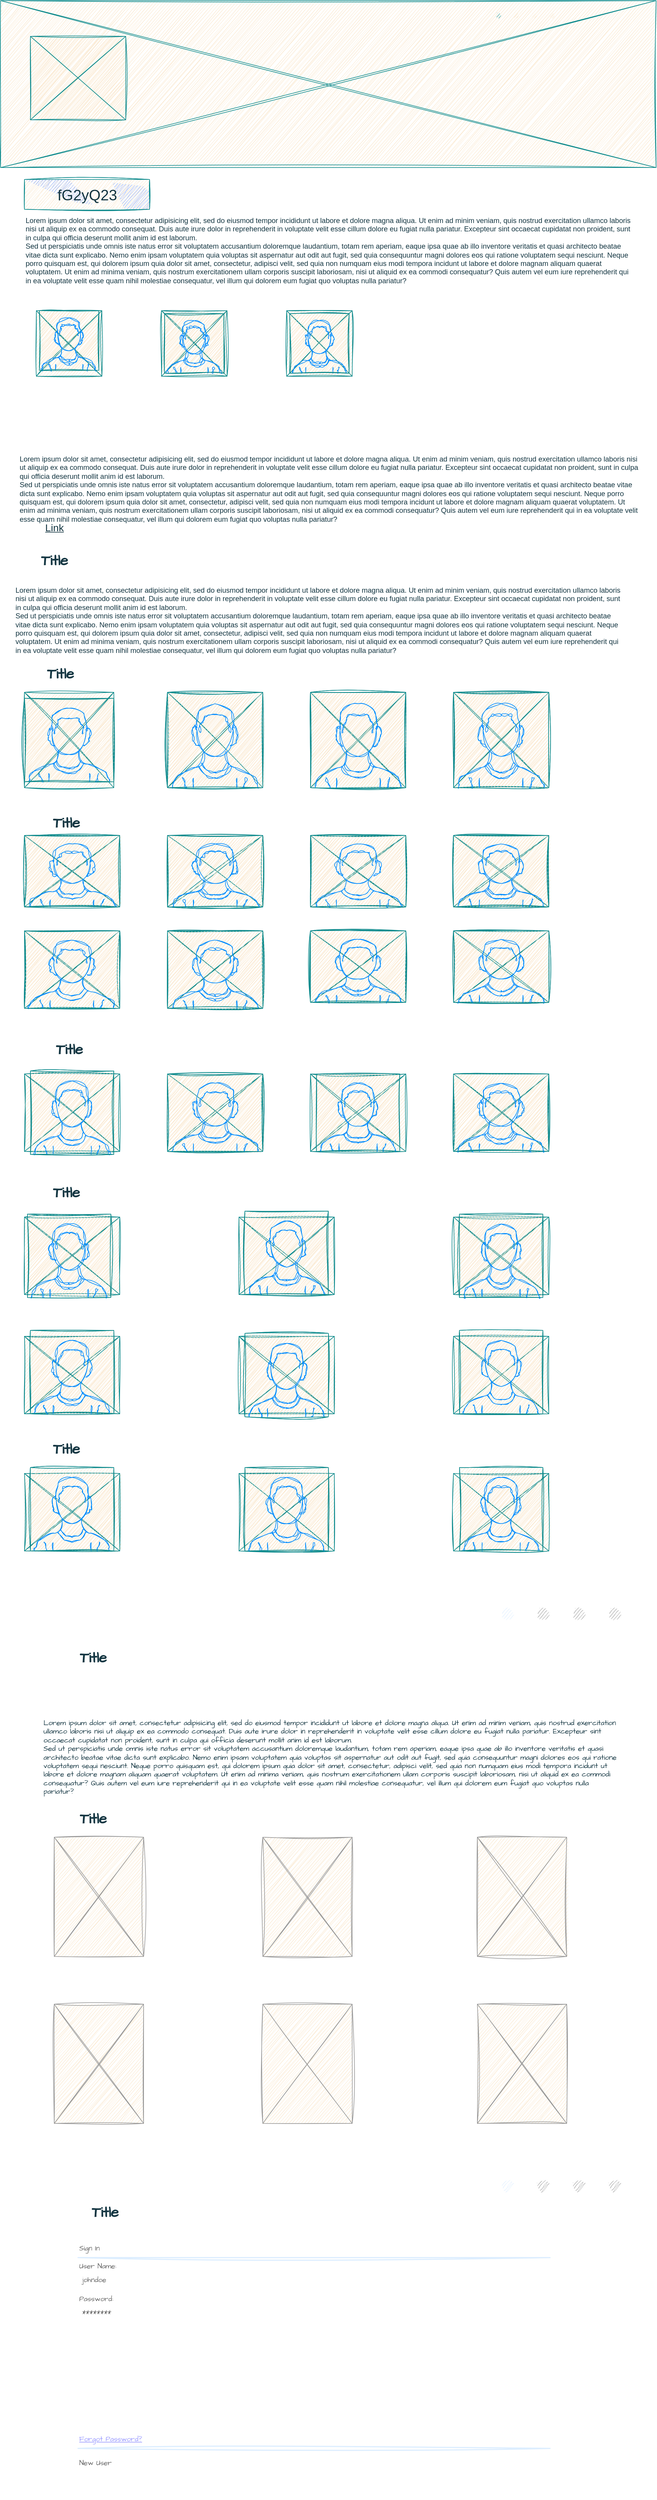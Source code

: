 <mxfile version="24.2.1" type="onedrive">
  <diagram name="Page-1" id="2cc2dc42-3aac-f2a9-1cec-7a8b7cbee084">
    <mxGraphModel grid="1" page="1" gridSize="10" guides="1" tooltips="1" connect="1" arrows="1" fold="1" pageScale="1" pageWidth="1100" pageHeight="850" background="none" math="0" shadow="0">
      <root>
        <mxCell id="0" />
        <mxCell id="1" parent="0" />
        <mxCell id="xZIooj6j_kr-ZNvo0EQR-1" value="" style="verticalLabelPosition=bottom;shadow=0;dashed=0;align=center;html=1;verticalAlign=top;strokeWidth=1;shape=mxgraph.mockup.graphics.simpleIcon;sketch=1;curveFitting=1;jiggle=2;labelBackgroundColor=none;fillColor=#FAE5C7;strokeColor=#0F8B8D;fontColor=#143642;" vertex="1" parent="1">
          <mxGeometry width="1100" height="280" as="geometry" />
        </mxCell>
        <mxCell id="xZIooj6j_kr-ZNvo0EQR-2" value="" style="verticalLabelPosition=bottom;shadow=0;dashed=0;align=center;html=1;verticalAlign=top;strokeWidth=1;shape=mxgraph.mockup.graphics.simpleIcon;sketch=1;curveFitting=1;jiggle=2;labelBackgroundColor=none;fillColor=#FAE5C7;strokeColor=#0F8B8D;fontColor=#143642;" vertex="1" parent="1">
          <mxGeometry x="50" y="60" width="160" height="140" as="geometry" />
        </mxCell>
        <mxCell id="xZIooj6j_kr-ZNvo0EQR-3" value="" style="verticalLabelPosition=bottom;shadow=0;dashed=0;align=center;html=1;verticalAlign=top;strokeWidth=1;shape=mxgraph.mockup.navigation.pageControl;sketch=1;curveFitting=1;jiggle=2;labelBackgroundColor=none;fillColor=#FAE5C7;strokeColor=#0F8B8D;fontColor=#143642;" vertex="1" parent="1">
          <mxGeometry x="830" y="10" width="100" height="30" as="geometry" />
        </mxCell>
        <mxCell id="xZIooj6j_kr-ZNvo0EQR-4" value="Lorem ipsum dolor sit amet, consectetur adipisicing elit, sed do eiusmod tempor incididunt ut labore et dolore magna aliqua. Ut enim ad minim veniam, quis nostrud exercitation ullamco laboris nisi ut aliquip ex ea commodo consequat. Duis aute irure dolor in reprehenderit in voluptate velit esse cillum dolore eu fugiat nulla pariatur. Excepteur sint occaecat cupidatat non proident, sunt in culpa qui officia deserunt mollit anim id est laborum.&#xa;Sed ut perspiciatis unde omnis iste natus error sit voluptatem accusantium doloremque laudantium, totam rem aperiam, eaque ipsa quae ab illo inventore veritatis et quasi architecto beatae vitae dicta sunt explicabo. Nemo enim ipsam voluptatem quia voluptas sit aspernatur aut odit aut fugit, sed quia consequuntur magni dolores eos qui ratione voluptatem sequi nesciunt. Neque porro quisquam est, qui dolorem ipsum quia dolor sit amet, consectetur, adipisci velit, sed quia non numquam eius modi tempora incidunt ut labore et dolore magnam aliquam quaerat voluptatem. Ut enim ad minima veniam, quis nostrum exercitationem ullam corporis suscipit laboriosam, nisi ut aliquid ex ea commodi consequatur? Quis autem vel eum iure reprehenderit qui in ea voluptate velit esse quam nihil molestiae consequatur, vel illum qui dolorem eum fugiat quo voluptas nulla pariatur?" style="text;spacingTop=-5;whiteSpace=wrap;html=1;align=left;fontSize=12;fontFamily=Helvetica;fillColor=none;strokeColor=none;sketch=1;curveFitting=1;jiggle=2;labelBackgroundColor=none;fontColor=#143642;" vertex="1" parent="1">
          <mxGeometry x="40" y="360" width="1020" height="190" as="geometry" />
        </mxCell>
        <mxCell id="xZIooj6j_kr-ZNvo0EQR-5" value="fG2yQ23" style="strokeWidth=1;shadow=0;dashed=0;align=center;html=1;shape=mxgraph.mockup.text.captcha;fontSize=25;mainText=;sketch=1;curveFitting=1;jiggle=2;labelBackgroundColor=none;fillColor=#FAE5C7;strokeColor=#0F8B8D;fontColor=#143642;" vertex="1" parent="1">
          <mxGeometry x="40" y="300" width="210" height="50" as="geometry" />
        </mxCell>
        <mxCell id="xZIooj6j_kr-ZNvo0EQR-6" value="" style="verticalLabelPosition=bottom;shadow=0;dashed=0;align=center;html=1;verticalAlign=top;strokeWidth=1;shape=mxgraph.mockup.graphics.simpleIcon;sketch=1;curveFitting=1;jiggle=2;labelBackgroundColor=none;fillColor=#FAE5C7;strokeColor=#0F8B8D;fontColor=#143642;" vertex="1" parent="1">
          <mxGeometry x="60" y="520" width="110" height="110" as="geometry" />
        </mxCell>
        <mxCell id="xZIooj6j_kr-ZNvo0EQR-7" value="" style="verticalLabelPosition=bottom;shadow=0;dashed=0;align=center;html=1;verticalAlign=top;strokeWidth=1;shape=mxgraph.mockup.graphics.simpleIcon;sketch=1;curveFitting=1;jiggle=2;labelBackgroundColor=none;fillColor=#FAE5C7;strokeColor=#0F8B8D;fontColor=#143642;" vertex="1" parent="1">
          <mxGeometry x="270" y="520" width="110" height="110" as="geometry" />
        </mxCell>
        <mxCell id="xZIooj6j_kr-ZNvo0EQR-8" value="" style="verticalLabelPosition=bottom;shadow=0;dashed=0;align=center;html=1;verticalAlign=top;strokeWidth=1;shape=mxgraph.mockup.graphics.simpleIcon;sketch=1;curveFitting=1;jiggle=2;labelBackgroundColor=none;fillColor=#FAE5C7;strokeColor=#0F8B8D;fontColor=#143642;" vertex="1" parent="1">
          <mxGeometry x="480" y="520" width="110" height="110" as="geometry" />
        </mxCell>
        <mxCell id="xZIooj6j_kr-ZNvo0EQR-9" value="Link" style="shape=rectangle;strokeColor=none;fillColor=none;linkText=;fontSize=17;fontStyle=4;html=1;align=center;sketch=1;curveFitting=1;jiggle=2;labelBackgroundColor=none;fontColor=#143642;" vertex="1" parent="1">
          <mxGeometry x="10" y="870" width="160" height="30" as="geometry" />
        </mxCell>
        <mxCell id="xZIooj6j_kr-ZNvo0EQR-10" value="" style="verticalLabelPosition=bottom;shadow=0;dashed=0;align=center;html=1;verticalAlign=top;strokeWidth=1;shape=mxgraph.mockup.containers.userMale;strokeColor2=#008cff;sketch=1;curveFitting=1;jiggle=2;labelBackgroundColor=none;fillColor=#FAE5C7;strokeColor=#0F8B8D;fontColor=#143642;" vertex="1" parent="1">
          <mxGeometry x="65" y="520" width="100" height="100" as="geometry" />
        </mxCell>
        <mxCell id="xZIooj6j_kr-ZNvo0EQR-11" value="" style="verticalLabelPosition=bottom;shadow=0;dashed=0;align=center;html=1;verticalAlign=top;strokeWidth=1;shape=mxgraph.mockup.containers.userMale;strokeColor2=#008cff;sketch=1;curveFitting=1;jiggle=2;labelBackgroundColor=none;fillColor=#FAE5C7;strokeColor=#0F8B8D;fontColor=#143642;" vertex="1" parent="1">
          <mxGeometry x="275" y="525" width="100" height="100" as="geometry" />
        </mxCell>
        <mxCell id="xZIooj6j_kr-ZNvo0EQR-12" value="" style="verticalLabelPosition=bottom;shadow=0;dashed=0;align=center;html=1;verticalAlign=top;strokeWidth=1;shape=mxgraph.mockup.containers.userMale;strokeColor2=#008cff;sketch=1;curveFitting=1;jiggle=2;labelBackgroundColor=none;fillColor=#FAE5C7;strokeColor=#0F8B8D;fontColor=#143642;" vertex="1" parent="1">
          <mxGeometry x="485" y="525" width="100" height="100" as="geometry" />
        </mxCell>
        <mxCell id="xZIooj6j_kr-ZNvo0EQR-13" value="Lorem ipsum dolor sit amet, consectetur adipisicing elit, sed do eiusmod tempor incididunt ut labore et dolore magna aliqua. Ut enim ad minim veniam, quis nostrud exercitation ullamco laboris nisi ut aliquip ex ea commodo consequat. Duis aute irure dolor in reprehenderit in voluptate velit esse cillum dolore eu fugiat nulla pariatur. Excepteur sint occaecat cupidatat non proident, sunt in culpa qui officia deserunt mollit anim id est laborum.&#xa;Sed ut perspiciatis unde omnis iste natus error sit voluptatem accusantium doloremque laudantium, totam rem aperiam, eaque ipsa quae ab illo inventore veritatis et quasi architecto beatae vitae dicta sunt explicabo. Nemo enim ipsam voluptatem quia voluptas sit aspernatur aut odit aut fugit, sed quia consequuntur magni dolores eos qui ratione voluptatem sequi nesciunt. Neque porro quisquam est, qui dolorem ipsum quia dolor sit amet, consectetur, adipisci velit, sed quia non numquam eius modi tempora incidunt ut labore et dolore magnam aliquam quaerat voluptatem. Ut enim ad minima veniam, quis nostrum exercitationem ullam corporis suscipit laboriosam, nisi ut aliquid ex ea commodi consequatur? Quis autem vel eum iure reprehenderit qui in ea voluptate velit esse quam nihil molestiae consequatur, vel illum qui dolorem eum fugiat quo voluptas nulla pariatur?" style="text;spacingTop=-5;whiteSpace=wrap;html=1;align=left;fontSize=12;fontFamily=Helvetica;fillColor=none;strokeColor=none;sketch=1;curveFitting=1;jiggle=2;labelBackgroundColor=none;fontColor=#143642;" vertex="1" parent="1">
          <mxGeometry x="30" y="760" width="1040" height="130" as="geometry" />
        </mxCell>
        <mxCell id="xZIooj6j_kr-ZNvo0EQR-15" value="Lorem ipsum dolor sit amet, consectetur adipisicing elit, sed do eiusmod tempor incididunt ut labore et dolore magna aliqua. Ut enim ad minim veniam, quis nostrud exercitation ullamco laboris nisi ut aliquip ex ea commodo consequat. Duis aute irure dolor in reprehenderit in voluptate velit esse cillum dolore eu fugiat nulla pariatur. Excepteur sint occaecat cupidatat non proident, sunt in culpa qui officia deserunt mollit anim id est laborum.&#xa;Sed ut perspiciatis unde omnis iste natus error sit voluptatem accusantium doloremque laudantium, totam rem aperiam, eaque ipsa quae ab illo inventore veritatis et quasi architecto beatae vitae dicta sunt explicabo. Nemo enim ipsam voluptatem quia voluptas sit aspernatur aut odit aut fugit, sed quia consequuntur magni dolores eos qui ratione voluptatem sequi nesciunt. Neque porro quisquam est, qui dolorem ipsum quia dolor sit amet, consectetur, adipisci velit, sed quia non numquam eius modi tempora incidunt ut labore et dolore magnam aliquam quaerat voluptatem. Ut enim ad minima veniam, quis nostrum exercitationem ullam corporis suscipit laboriosam, nisi ut aliquid ex ea commodi consequatur? Quis autem vel eum iure reprehenderit qui in ea voluptate velit esse quam nihil molestiae consequatur, vel illum qui dolorem eum fugiat quo voluptas nulla pariatur?" style="text;spacingTop=-5;whiteSpace=wrap;html=1;align=left;fontSize=12;fontFamily=Helvetica;fillColor=none;strokeColor=none;sketch=1;curveFitting=1;jiggle=2;labelBackgroundColor=none;fontColor=#143642;" vertex="1" parent="1">
          <mxGeometry x="22.5" y="980" width="1025" height="250" as="geometry" />
        </mxCell>
        <mxCell id="xZIooj6j_kr-ZNvo0EQR-17" value="" style="verticalLabelPosition=bottom;shadow=0;dashed=0;align=center;html=1;verticalAlign=top;strokeWidth=1;shape=mxgraph.mockup.graphics.simpleIcon;sketch=1;curveFitting=1;jiggle=2;labelBackgroundColor=none;fillColor=#FAE5C7;strokeColor=#0F8B8D;fontColor=#143642;" vertex="1" parent="1">
          <mxGeometry x="40" y="1160" width="150" height="160" as="geometry" />
        </mxCell>
        <mxCell id="xZIooj6j_kr-ZNvo0EQR-20" value="" style="verticalLabelPosition=bottom;shadow=0;dashed=0;align=center;html=1;verticalAlign=top;strokeWidth=1;shape=mxgraph.mockup.graphics.simpleIcon;sketch=1;curveFitting=1;jiggle=2;labelBackgroundColor=none;fillColor=#FAE5C7;strokeColor=#0F8B8D;fontColor=#143642;" vertex="1" parent="1">
          <mxGeometry x="40" y="1400" width="160" height="120" as="geometry" />
        </mxCell>
        <mxCell id="xZIooj6j_kr-ZNvo0EQR-21" value="" style="verticalLabelPosition=bottom;shadow=0;dashed=0;align=center;html=1;verticalAlign=top;strokeWidth=1;shape=mxgraph.mockup.graphics.simpleIcon;sketch=1;curveFitting=1;jiggle=2;labelBackgroundColor=none;fillColor=#FAE5C7;strokeColor=#0F8B8D;fontColor=#143642;" vertex="1" parent="1">
          <mxGeometry x="280" y="1400" width="160" height="120" as="geometry" />
        </mxCell>
        <mxCell id="xZIooj6j_kr-ZNvo0EQR-22" value="" style="verticalLabelPosition=bottom;shadow=0;dashed=0;align=center;html=1;verticalAlign=top;strokeWidth=1;shape=mxgraph.mockup.graphics.simpleIcon;sketch=1;curveFitting=1;jiggle=2;labelBackgroundColor=none;fillColor=#FAE5C7;strokeColor=#0F8B8D;fontColor=#143642;" vertex="1" parent="1">
          <mxGeometry x="520" y="1400" width="160" height="120" as="geometry" />
        </mxCell>
        <mxCell id="xZIooj6j_kr-ZNvo0EQR-23" value="" style="verticalLabelPosition=bottom;shadow=0;dashed=0;align=center;html=1;verticalAlign=top;strokeWidth=1;shape=mxgraph.mockup.graphics.simpleIcon;sketch=1;curveFitting=1;jiggle=2;labelBackgroundColor=none;fillColor=#FAE5C7;strokeColor=#0F8B8D;fontColor=#143642;" vertex="1" parent="1">
          <mxGeometry x="760" y="1400" width="160" height="120" as="geometry" />
        </mxCell>
        <mxCell id="xZIooj6j_kr-ZNvo0EQR-24" value="" style="verticalLabelPosition=bottom;shadow=0;dashed=0;align=center;html=1;verticalAlign=top;strokeWidth=1;shape=mxgraph.mockup.graphics.simpleIcon;sketch=1;curveFitting=1;jiggle=2;labelBackgroundColor=none;fillColor=#FAE5C7;strokeColor=#0F8B8D;fontColor=#143642;" vertex="1" parent="1">
          <mxGeometry x="40" y="1560" width="160" height="130" as="geometry" />
        </mxCell>
        <mxCell id="xZIooj6j_kr-ZNvo0EQR-25" value="" style="verticalLabelPosition=bottom;shadow=0;dashed=0;align=center;html=1;verticalAlign=top;strokeWidth=1;shape=mxgraph.mockup.graphics.simpleIcon;sketch=1;curveFitting=1;jiggle=2;labelBackgroundColor=none;fillColor=#FAE5C7;strokeColor=#0F8B8D;fontColor=#143642;" vertex="1" parent="1">
          <mxGeometry x="280" y="1560" width="160" height="130" as="geometry" />
        </mxCell>
        <mxCell id="xZIooj6j_kr-ZNvo0EQR-26" value="" style="verticalLabelPosition=bottom;shadow=0;dashed=0;align=center;html=1;verticalAlign=top;strokeWidth=1;shape=mxgraph.mockup.graphics.simpleIcon;sketch=1;curveFitting=1;jiggle=2;labelBackgroundColor=none;fillColor=#FAE5C7;strokeColor=#0F8B8D;fontColor=#143642;" vertex="1" parent="1">
          <mxGeometry x="520" y="1560" width="160" height="120" as="geometry" />
        </mxCell>
        <mxCell id="xZIooj6j_kr-ZNvo0EQR-27" value="" style="verticalLabelPosition=bottom;shadow=0;dashed=0;align=center;html=1;verticalAlign=top;strokeWidth=1;shape=mxgraph.mockup.graphics.simpleIcon;sketch=1;curveFitting=1;jiggle=2;labelBackgroundColor=none;fillColor=#FAE5C7;strokeColor=#0F8B8D;fontColor=#143642;" vertex="1" parent="1">
          <mxGeometry x="760" y="1560" width="160" height="120" as="geometry" />
        </mxCell>
        <mxCell id="xZIooj6j_kr-ZNvo0EQR-28" value="" style="verticalLabelPosition=bottom;shadow=0;dashed=0;align=center;html=1;verticalAlign=top;strokeWidth=1;shape=mxgraph.mockup.graphics.simpleIcon;sketch=1;curveFitting=1;jiggle=2;labelBackgroundColor=none;fillColor=#FAE5C7;strokeColor=#0F8B8D;fontColor=#143642;" vertex="1" parent="1">
          <mxGeometry x="280" y="1160" width="160" height="160" as="geometry" />
        </mxCell>
        <mxCell id="xZIooj6j_kr-ZNvo0EQR-29" value="" style="verticalLabelPosition=bottom;shadow=0;dashed=0;align=center;html=1;verticalAlign=top;strokeWidth=1;shape=mxgraph.mockup.graphics.simpleIcon;sketch=1;curveFitting=1;jiggle=2;labelBackgroundColor=none;fillColor=#FAE5C7;strokeColor=#0F8B8D;fontColor=#143642;" vertex="1" parent="1">
          <mxGeometry x="520" y="1160" width="160" height="160" as="geometry" />
        </mxCell>
        <mxCell id="xZIooj6j_kr-ZNvo0EQR-30" value="" style="verticalLabelPosition=bottom;shadow=0;dashed=0;align=center;html=1;verticalAlign=top;strokeWidth=1;shape=mxgraph.mockup.graphics.simpleIcon;sketch=1;curveFitting=1;jiggle=2;labelBackgroundColor=none;fillColor=#FAE5C7;strokeColor=#0F8B8D;fontColor=#143642;" vertex="1" parent="1">
          <mxGeometry x="760" y="1160" width="160" height="160" as="geometry" />
        </mxCell>
        <mxCell id="xZIooj6j_kr-ZNvo0EQR-32" value="" style="verticalLabelPosition=bottom;shadow=0;dashed=0;align=center;html=1;verticalAlign=top;strokeWidth=1;shape=mxgraph.mockup.graphics.simpleIcon;sketch=1;curveFitting=1;jiggle=2;labelBackgroundColor=none;fillColor=#FAE5C7;strokeColor=#0F8B8D;fontColor=#143642;" vertex="1" parent="1">
          <mxGeometry x="40" y="1800" width="160" height="130" as="geometry" />
        </mxCell>
        <mxCell id="xZIooj6j_kr-ZNvo0EQR-33" value="" style="verticalLabelPosition=bottom;shadow=0;dashed=0;align=center;html=1;verticalAlign=top;strokeWidth=1;shape=mxgraph.mockup.graphics.simpleIcon;sketch=1;curveFitting=1;jiggle=2;labelBackgroundColor=none;fillColor=#FAE5C7;strokeColor=#0F8B8D;fontColor=#143642;" vertex="1" parent="1">
          <mxGeometry x="280" y="1800" width="160" height="130" as="geometry" />
        </mxCell>
        <mxCell id="xZIooj6j_kr-ZNvo0EQR-34" value="" style="verticalLabelPosition=bottom;shadow=0;dashed=0;align=center;html=1;verticalAlign=top;strokeWidth=1;shape=mxgraph.mockup.graphics.simpleIcon;sketch=1;curveFitting=1;jiggle=2;labelBackgroundColor=none;fillColor=#FAE5C7;strokeColor=#0F8B8D;fontColor=#143642;" vertex="1" parent="1">
          <mxGeometry x="520" y="1800" width="160" height="130" as="geometry" />
        </mxCell>
        <mxCell id="xZIooj6j_kr-ZNvo0EQR-35" value="" style="verticalLabelPosition=bottom;shadow=0;dashed=0;align=center;html=1;verticalAlign=top;strokeWidth=1;shape=mxgraph.mockup.graphics.simpleIcon;sketch=1;curveFitting=1;jiggle=2;labelBackgroundColor=none;fillColor=#FAE5C7;strokeColor=#0F8B8D;fontColor=#143642;" vertex="1" parent="1">
          <mxGeometry x="760" y="1800" width="160" height="130" as="geometry" />
        </mxCell>
        <mxCell id="xZIooj6j_kr-ZNvo0EQR-37" value="" style="verticalLabelPosition=bottom;shadow=0;dashed=0;align=center;html=1;verticalAlign=top;strokeWidth=1;shape=mxgraph.mockup.graphics.simpleIcon;sketch=1;curveFitting=1;jiggle=2;labelBackgroundColor=none;fillColor=#FAE5C7;strokeColor=#0F8B8D;fontColor=#143642;" vertex="1" parent="1">
          <mxGeometry x="40" y="2040" width="160" height="130" as="geometry" />
        </mxCell>
        <mxCell id="xZIooj6j_kr-ZNvo0EQR-38" value="" style="verticalLabelPosition=bottom;shadow=0;dashed=0;align=center;html=1;verticalAlign=top;strokeWidth=1;shape=mxgraph.mockup.graphics.simpleIcon;sketch=1;curveFitting=1;jiggle=2;labelBackgroundColor=none;fillColor=#FAE5C7;strokeColor=#0F8B8D;fontColor=#143642;" vertex="1" parent="1">
          <mxGeometry x="400" y="2040" width="160" height="130" as="geometry" />
        </mxCell>
        <mxCell id="xZIooj6j_kr-ZNvo0EQR-39" value="" style="verticalLabelPosition=bottom;shadow=0;dashed=0;align=center;html=1;verticalAlign=top;strokeWidth=1;shape=mxgraph.mockup.graphics.simpleIcon;sketch=1;curveFitting=1;jiggle=2;labelBackgroundColor=none;fillColor=#FAE5C7;strokeColor=#0F8B8D;fontColor=#143642;" vertex="1" parent="1">
          <mxGeometry x="760" y="2040" width="160" height="130" as="geometry" />
        </mxCell>
        <mxCell id="xZIooj6j_kr-ZNvo0EQR-40" value="" style="verticalLabelPosition=bottom;shadow=0;dashed=0;align=center;html=1;verticalAlign=top;strokeWidth=1;shape=mxgraph.mockup.graphics.simpleIcon;sketch=1;curveFitting=1;jiggle=2;labelBackgroundColor=none;fillColor=#FAE5C7;strokeColor=#0F8B8D;fontColor=#143642;" vertex="1" parent="1">
          <mxGeometry x="40" y="2240" width="160" height="130" as="geometry" />
        </mxCell>
        <mxCell id="xZIooj6j_kr-ZNvo0EQR-41" value="" style="verticalLabelPosition=bottom;shadow=0;dashed=0;align=center;html=1;verticalAlign=top;strokeWidth=1;shape=mxgraph.mockup.graphics.simpleIcon;sketch=1;curveFitting=1;jiggle=2;labelBackgroundColor=none;fillColor=#FAE5C7;strokeColor=#0F8B8D;fontColor=#143642;" vertex="1" parent="1">
          <mxGeometry x="400" y="2240" width="160" height="130" as="geometry" />
        </mxCell>
        <mxCell id="xZIooj6j_kr-ZNvo0EQR-42" value="" style="verticalLabelPosition=bottom;shadow=0;dashed=0;align=center;html=1;verticalAlign=top;strokeWidth=1;shape=mxgraph.mockup.graphics.simpleIcon;sketch=1;curveFitting=1;jiggle=2;labelBackgroundColor=none;fillColor=#FAE5C7;strokeColor=#0F8B8D;fontColor=#143642;" vertex="1" parent="1">
          <mxGeometry x="760" y="2240" width="160" height="130" as="geometry" />
        </mxCell>
        <mxCell id="xZIooj6j_kr-ZNvo0EQR-44" value="" style="verticalLabelPosition=bottom;shadow=0;dashed=0;align=center;html=1;verticalAlign=top;strokeWidth=1;shape=mxgraph.mockup.graphics.simpleIcon;sketch=1;curveFitting=1;jiggle=2;labelBackgroundColor=none;fillColor=#FAE5C7;strokeColor=#0F8B8D;fontColor=#143642;" vertex="1" parent="1">
          <mxGeometry x="40" y="2470" width="160" height="130" as="geometry" />
        </mxCell>
        <mxCell id="xZIooj6j_kr-ZNvo0EQR-45" value="" style="verticalLabelPosition=bottom;shadow=0;dashed=0;align=center;html=1;verticalAlign=top;strokeWidth=1;shape=mxgraph.mockup.graphics.simpleIcon;sketch=1;curveFitting=1;jiggle=2;labelBackgroundColor=none;fillColor=#FAE5C7;strokeColor=#0F8B8D;fontColor=#143642;" vertex="1" parent="1">
          <mxGeometry x="400" y="2470" width="160" height="130" as="geometry" />
        </mxCell>
        <mxCell id="xZIooj6j_kr-ZNvo0EQR-46" value="" style="verticalLabelPosition=bottom;shadow=0;dashed=0;align=center;html=1;verticalAlign=top;strokeWidth=1;shape=mxgraph.mockup.graphics.simpleIcon;sketch=1;curveFitting=1;jiggle=2;labelBackgroundColor=none;fillColor=#FAE5C7;strokeColor=#0F8B8D;fontColor=#143642;" vertex="1" parent="1">
          <mxGeometry x="760" y="2470" width="160" height="130" as="geometry" />
        </mxCell>
        <mxCell id="xZIooj6j_kr-ZNvo0EQR-47" value="Title" style="text;strokeColor=none;fillColor=none;html=1;fontSize=24;fontStyle=1;verticalAlign=middle;align=center;fontFamily=Architects Daughter;fontSource=https%3A%2F%2Ffonts.googleapis.com%2Fcss%3Ffamily%3DArchitects%2BDaughter;fontColor=#143642;" vertex="1" parent="1">
          <mxGeometry x="65" y="1740" width="100" height="40" as="geometry" />
        </mxCell>
        <mxCell id="xZIooj6j_kr-ZNvo0EQR-48" value="Title" style="text;strokeColor=none;fillColor=none;html=1;fontSize=24;fontStyle=1;verticalAlign=middle;align=center;fontFamily=Architects Daughter;fontSource=https://fonts.googleapis.com/css?family=Architects+Daughter;fontColor=#143642;" vertex="1" parent="1">
          <mxGeometry x="60" y="1980" width="100" height="40" as="geometry" />
        </mxCell>
        <mxCell id="xZIooj6j_kr-ZNvo0EQR-49" value="Title" style="text;strokeColor=none;fillColor=none;html=1;fontSize=24;fontStyle=1;verticalAlign=middle;align=center;fontFamily=Architects Daughter;fontSource=https://fonts.googleapis.com/css?family=Architects+Daughter;fontColor=#143642;" vertex="1" parent="1">
          <mxGeometry x="60" y="1360" width="100" height="40" as="geometry" />
        </mxCell>
        <mxCell id="xZIooj6j_kr-ZNvo0EQR-50" value="Title" style="text;strokeColor=none;fillColor=none;html=1;fontSize=24;fontStyle=1;verticalAlign=middle;align=center;fontFamily=Architects Daughter;fontSource=https://fonts.googleapis.com/css?family=Architects+Daughter;fontColor=#143642;" vertex="1" parent="1">
          <mxGeometry x="50" y="1110" width="100" height="40" as="geometry" />
        </mxCell>
        <mxCell id="xZIooj6j_kr-ZNvo0EQR-51" value="Title" style="text;strokeColor=none;fillColor=none;html=1;fontSize=24;fontStyle=1;verticalAlign=middle;align=center;fontFamily=Architects Daughter;fontSource=https://fonts.googleapis.com/css?family=Architects+Daughter;fontColor=#143642;" vertex="1" parent="1">
          <mxGeometry x="40" y="920" width="100" height="40" as="geometry" />
        </mxCell>
        <mxCell id="xZIooj6j_kr-ZNvo0EQR-52" value="" style="verticalLabelPosition=bottom;shadow=0;dashed=0;align=center;html=1;verticalAlign=top;strokeWidth=1;shape=mxgraph.mockup.containers.userMale;strokeColor2=#008cff;sketch=1;curveFitting=1;jiggle=2;labelBackgroundColor=none;fillColor=#FAE5C7;strokeColor=#0F8B8D;fontColor=#143642;" vertex="1" parent="1">
          <mxGeometry x="40" y="1170" width="150" height="140" as="geometry" />
        </mxCell>
        <mxCell id="xZIooj6j_kr-ZNvo0EQR-53" value="" style="verticalLabelPosition=bottom;shadow=0;dashed=0;align=center;html=1;verticalAlign=top;strokeWidth=1;shape=mxgraph.mockup.containers.userMale;strokeColor2=#008cff;sketch=1;curveFitting=1;jiggle=2;labelBackgroundColor=none;fillColor=#FAE5C7;strokeColor=#0F8B8D;fontColor=#143642;" vertex="1" parent="1">
          <mxGeometry x="520" y="1160" width="160" height="160" as="geometry" />
        </mxCell>
        <mxCell id="xZIooj6j_kr-ZNvo0EQR-54" value="" style="verticalLabelPosition=bottom;shadow=0;dashed=0;align=center;html=1;verticalAlign=top;strokeWidth=1;shape=mxgraph.mockup.containers.userMale;strokeColor2=#008cff;sketch=1;curveFitting=1;jiggle=2;labelBackgroundColor=none;fillColor=#FAE5C7;strokeColor=#0F8B8D;fontColor=#143642;" vertex="1" parent="1">
          <mxGeometry x="760" y="1160" width="160" height="160" as="geometry" />
        </mxCell>
        <mxCell id="xZIooj6j_kr-ZNvo0EQR-55" value="" style="verticalLabelPosition=bottom;shadow=0;dashed=0;align=center;html=1;verticalAlign=top;strokeWidth=1;shape=mxgraph.mockup.containers.userMale;strokeColor2=#008cff;sketch=1;curveFitting=1;jiggle=2;labelBackgroundColor=none;fillColor=#FAE5C7;strokeColor=#0F8B8D;fontColor=#143642;" vertex="1" parent="1">
          <mxGeometry x="280" y="1160" width="160" height="160" as="geometry" />
        </mxCell>
        <mxCell id="xZIooj6j_kr-ZNvo0EQR-56" value="" style="verticalLabelPosition=bottom;shadow=0;dashed=0;align=center;html=1;verticalAlign=top;strokeWidth=1;shape=mxgraph.mockup.containers.userMale;strokeColor2=#008cff;sketch=1;curveFitting=1;jiggle=2;labelBackgroundColor=none;fillColor=#FAE5C7;strokeColor=#0F8B8D;fontColor=#143642;" vertex="1" parent="1">
          <mxGeometry x="760" y="1400" width="160" height="120" as="geometry" />
        </mxCell>
        <mxCell id="xZIooj6j_kr-ZNvo0EQR-57" value="" style="verticalLabelPosition=bottom;shadow=0;dashed=0;align=center;html=1;verticalAlign=top;strokeWidth=1;shape=mxgraph.mockup.containers.userMale;strokeColor2=#008cff;sketch=1;curveFitting=1;jiggle=2;labelBackgroundColor=none;fillColor=#FAE5C7;strokeColor=#0F8B8D;fontColor=#143642;" vertex="1" parent="1">
          <mxGeometry x="520" y="1400" width="160" height="120" as="geometry" />
        </mxCell>
        <mxCell id="xZIooj6j_kr-ZNvo0EQR-58" value="" style="verticalLabelPosition=bottom;shadow=0;dashed=0;align=center;html=1;verticalAlign=top;strokeWidth=1;shape=mxgraph.mockup.containers.userMale;strokeColor2=#008cff;sketch=1;curveFitting=1;jiggle=2;labelBackgroundColor=none;fillColor=#FAE5C7;strokeColor=#0F8B8D;fontColor=#143642;" vertex="1" parent="1">
          <mxGeometry x="40" y="1400" width="160" height="120" as="geometry" />
        </mxCell>
        <mxCell id="xZIooj6j_kr-ZNvo0EQR-59" value="" style="verticalLabelPosition=bottom;shadow=0;dashed=0;align=center;html=1;verticalAlign=top;strokeWidth=1;shape=mxgraph.mockup.containers.userMale;strokeColor2=#008cff;sketch=1;curveFitting=1;jiggle=2;labelBackgroundColor=none;fillColor=#FAE5C7;strokeColor=#0F8B8D;fontColor=#143642;" vertex="1" parent="1">
          <mxGeometry x="280" y="1400" width="160" height="120" as="geometry" />
        </mxCell>
        <mxCell id="xZIooj6j_kr-ZNvo0EQR-60" value="" style="verticalLabelPosition=bottom;shadow=0;dashed=0;align=center;html=1;verticalAlign=top;strokeWidth=1;shape=mxgraph.mockup.containers.userMale;strokeColor2=#008cff;sketch=1;curveFitting=1;jiggle=2;labelBackgroundColor=none;fillColor=#FAE5C7;strokeColor=#0F8B8D;fontColor=#143642;" vertex="1" parent="1">
          <mxGeometry x="760" y="1560" width="160" height="120" as="geometry" />
        </mxCell>
        <mxCell id="xZIooj6j_kr-ZNvo0EQR-61" value="" style="verticalLabelPosition=bottom;shadow=0;dashed=0;align=center;html=1;verticalAlign=top;strokeWidth=1;shape=mxgraph.mockup.containers.userMale;strokeColor2=#008cff;sketch=1;curveFitting=1;jiggle=2;labelBackgroundColor=none;fillColor=#FAE5C7;strokeColor=#0F8B8D;fontColor=#143642;" vertex="1" parent="1">
          <mxGeometry x="40" y="1560" width="160" height="130" as="geometry" />
        </mxCell>
        <mxCell id="xZIooj6j_kr-ZNvo0EQR-62" value="" style="verticalLabelPosition=bottom;shadow=0;dashed=0;align=center;html=1;verticalAlign=top;strokeWidth=1;shape=mxgraph.mockup.containers.userMale;strokeColor2=#008cff;sketch=1;curveFitting=1;jiggle=2;labelBackgroundColor=none;fillColor=#FAE5C7;strokeColor=#0F8B8D;fontColor=#143642;" vertex="1" parent="1">
          <mxGeometry x="280" y="1560" width="160" height="130" as="geometry" />
        </mxCell>
        <mxCell id="xZIooj6j_kr-ZNvo0EQR-63" value="" style="verticalLabelPosition=bottom;shadow=0;dashed=0;align=center;html=1;verticalAlign=top;strokeWidth=1;shape=mxgraph.mockup.containers.userMale;strokeColor2=#008cff;sketch=1;curveFitting=1;jiggle=2;labelBackgroundColor=none;fillColor=#FAE5C7;strokeColor=#0F8B8D;fontColor=#143642;" vertex="1" parent="1">
          <mxGeometry x="520" y="1560" width="160" height="120" as="geometry" />
        </mxCell>
        <mxCell id="xZIooj6j_kr-ZNvo0EQR-64" value="" style="verticalLabelPosition=bottom;shadow=0;dashed=0;align=center;html=1;verticalAlign=top;strokeWidth=1;shape=mxgraph.mockup.containers.userMale;strokeColor2=#008cff;sketch=1;curveFitting=1;jiggle=2;labelBackgroundColor=none;fillColor=#FAE5C7;strokeColor=#0F8B8D;fontColor=#143642;" vertex="1" parent="1">
          <mxGeometry x="280" y="1800" width="160" height="130" as="geometry" />
        </mxCell>
        <mxCell id="xZIooj6j_kr-ZNvo0EQR-65" value="" style="verticalLabelPosition=bottom;shadow=0;dashed=0;align=center;html=1;verticalAlign=top;strokeWidth=1;shape=mxgraph.mockup.containers.userMale;strokeColor2=#008cff;sketch=1;curveFitting=1;jiggle=2;labelBackgroundColor=none;fillColor=#FAE5C7;strokeColor=#0F8B8D;fontColor=#143642;" vertex="1" parent="1">
          <mxGeometry x="530" y="1800" width="140" height="130" as="geometry" />
        </mxCell>
        <mxCell id="xZIooj6j_kr-ZNvo0EQR-66" value="" style="verticalLabelPosition=bottom;shadow=0;dashed=0;align=center;html=1;verticalAlign=top;strokeWidth=1;shape=mxgraph.mockup.containers.userMale;strokeColor2=#008cff;sketch=1;curveFitting=1;jiggle=2;labelBackgroundColor=none;fillColor=#FAE5C7;strokeColor=#0F8B8D;fontColor=#143642;" vertex="1" parent="1">
          <mxGeometry x="760" y="1800" width="160" height="130" as="geometry" />
        </mxCell>
        <mxCell id="xZIooj6j_kr-ZNvo0EQR-67" value="" style="verticalLabelPosition=bottom;shadow=0;dashed=0;align=center;html=1;verticalAlign=top;strokeWidth=1;shape=mxgraph.mockup.containers.userMale;strokeColor2=#008cff;sketch=1;curveFitting=1;jiggle=2;labelBackgroundColor=none;fillColor=#FAE5C7;strokeColor=#0F8B8D;fontColor=#143642;" vertex="1" parent="1">
          <mxGeometry x="50" y="1795" width="140" height="140" as="geometry" />
        </mxCell>
        <mxCell id="xZIooj6j_kr-ZNvo0EQR-68" value="" style="verticalLabelPosition=bottom;shadow=0;dashed=0;align=center;html=1;verticalAlign=top;strokeWidth=1;shape=mxgraph.mockup.containers.userMale;strokeColor2=#008cff;sketch=1;curveFitting=1;jiggle=2;labelBackgroundColor=none;fillColor=#FAE5C7;strokeColor=#0F8B8D;fontColor=#143642;" vertex="1" parent="1">
          <mxGeometry x="410" y="2030" width="140" height="140" as="geometry" />
        </mxCell>
        <mxCell id="xZIooj6j_kr-ZNvo0EQR-69" value="" style="verticalLabelPosition=bottom;shadow=0;dashed=0;align=center;html=1;verticalAlign=top;strokeWidth=1;shape=mxgraph.mockup.containers.userMale;strokeColor2=#008cff;sketch=1;curveFitting=1;jiggle=2;labelBackgroundColor=none;fillColor=#FAE5C7;strokeColor=#0F8B8D;fontColor=#143642;" vertex="1" parent="1">
          <mxGeometry x="770" y="2035" width="140" height="140" as="geometry" />
        </mxCell>
        <mxCell id="xZIooj6j_kr-ZNvo0EQR-70" value="" style="verticalLabelPosition=bottom;shadow=0;dashed=0;align=center;html=1;verticalAlign=top;strokeWidth=1;shape=mxgraph.mockup.containers.userMale;strokeColor2=#008cff;sketch=1;curveFitting=1;jiggle=2;labelBackgroundColor=none;fillColor=#FAE5C7;strokeColor=#0F8B8D;fontColor=#143642;" vertex="1" parent="1">
          <mxGeometry x="45" y="2035" width="140" height="140" as="geometry" />
        </mxCell>
        <mxCell id="xZIooj6j_kr-ZNvo0EQR-71" value="" style="verticalLabelPosition=bottom;shadow=0;dashed=0;align=center;html=1;verticalAlign=top;strokeWidth=1;shape=mxgraph.mockup.containers.userMale;strokeColor2=#008cff;sketch=1;curveFitting=1;jiggle=2;labelBackgroundColor=none;fillColor=#FAE5C7;strokeColor=#0F8B8D;fontColor=#143642;" vertex="1" parent="1">
          <mxGeometry x="770" y="2230" width="140" height="140" as="geometry" />
        </mxCell>
        <mxCell id="xZIooj6j_kr-ZNvo0EQR-72" value="" style="verticalLabelPosition=bottom;shadow=0;dashed=0;align=center;html=1;verticalAlign=top;strokeWidth=1;shape=mxgraph.mockup.containers.userMale;strokeColor2=#008cff;sketch=1;curveFitting=1;jiggle=2;labelBackgroundColor=none;fillColor=#FAE5C7;strokeColor=#0F8B8D;fontColor=#143642;" vertex="1" parent="1">
          <mxGeometry x="410" y="2235" width="140" height="140" as="geometry" />
        </mxCell>
        <mxCell id="xZIooj6j_kr-ZNvo0EQR-73" value="" style="verticalLabelPosition=bottom;shadow=0;dashed=0;align=center;html=1;verticalAlign=top;strokeWidth=1;shape=mxgraph.mockup.containers.userMale;strokeColor2=#008cff;sketch=1;curveFitting=1;jiggle=2;labelBackgroundColor=none;fillColor=#FAE5C7;strokeColor=#0F8B8D;fontColor=#143642;" vertex="1" parent="1">
          <mxGeometry x="50" y="2230" width="140" height="140" as="geometry" />
        </mxCell>
        <mxCell id="xZIooj6j_kr-ZNvo0EQR-74" value="" style="verticalLabelPosition=bottom;shadow=0;dashed=0;align=center;html=1;verticalAlign=top;strokeWidth=1;shape=mxgraph.mockup.containers.userMale;strokeColor2=#008cff;sketch=1;curveFitting=1;jiggle=2;labelBackgroundColor=none;fillColor=#FAE5C7;strokeColor=#0F8B8D;fontColor=#143642;" vertex="1" parent="1">
          <mxGeometry x="770" y="2460" width="140" height="140" as="geometry" />
        </mxCell>
        <mxCell id="xZIooj6j_kr-ZNvo0EQR-75" value="" style="verticalLabelPosition=bottom;shadow=0;dashed=0;align=center;html=1;verticalAlign=top;strokeWidth=1;shape=mxgraph.mockup.containers.userMale;strokeColor2=#008cff;sketch=1;curveFitting=1;jiggle=2;labelBackgroundColor=none;fillColor=#FAE5C7;strokeColor=#0F8B8D;fontColor=#143642;" vertex="1" parent="1">
          <mxGeometry x="410" y="2460" width="140" height="140" as="geometry" />
        </mxCell>
        <mxCell id="xZIooj6j_kr-ZNvo0EQR-76" value="" style="verticalLabelPosition=bottom;shadow=0;dashed=0;align=center;html=1;verticalAlign=top;strokeWidth=1;shape=mxgraph.mockup.containers.userMale;strokeColor2=#008cff;sketch=1;curveFitting=1;jiggle=2;labelBackgroundColor=none;fillColor=#FAE5C7;strokeColor=#0F8B8D;fontColor=#143642;" vertex="1" parent="1">
          <mxGeometry x="50" y="2460" width="140" height="140" as="geometry" />
        </mxCell>
        <mxCell id="xZIooj6j_kr-ZNvo0EQR-77" value="Title" style="text;strokeColor=none;fillColor=none;html=1;fontSize=24;fontStyle=1;verticalAlign=middle;align=center;fontFamily=Architects Daughter;fontSource=https://fonts.googleapis.com/css?family=Architects+Daughter;fontColor=#143642;" vertex="1" parent="1">
          <mxGeometry x="60" y="2410" width="100" height="40" as="geometry" />
        </mxCell>
        <mxCell id="xZIooj6j_kr-ZNvo0EQR-78" value="" style="verticalLabelPosition=bottom;shadow=0;dashed=0;align=center;html=1;verticalAlign=top;strokeWidth=1;shape=mxgraph.mockup.navigation.pageControl;fillColor=#999999;strokeColor=#ddeeff;sketch=1;hachureGap=4;jiggle=2;curveFitting=1;fontFamily=Architects Daughter;fontSource=https%3A%2F%2Ffonts.googleapis.com%2Fcss%3Ffamily%3DArchitects%2BDaughter;fontColor=#143642;" vertex="1" parent="1">
          <mxGeometry x="840" y="2690" width="200" height="30" as="geometry" />
        </mxCell>
        <mxCell id="xZIooj6j_kr-ZNvo0EQR-79" value="Lorem ipsum dolor sit amet, consectetur adipisicing elit, sed do eiusmod tempor incididunt ut labore et dolore magna aliqua. Ut enim ad minim veniam, quis nostrud exercitation ullamco laboris nisi ut aliquip ex ea commodo consequat. Duis aute irure dolor in reprehenderit in voluptate velit esse cillum dolore eu fugiat nulla pariatur. Excepteur sint occaecat cupidatat non proident, sunt in culpa qui officia deserunt mollit anim id est laborum.&#xa;Sed ut perspiciatis unde omnis iste natus error sit voluptatem accusantium doloremque laudantium, totam rem aperiam, eaque ipsa quae ab illo inventore veritatis et quasi architecto beatae vitae dicta sunt explicabo. Nemo enim ipsam voluptatem quia voluptas sit aspernatur aut odit aut fugit, sed quia consequuntur magni dolores eos qui ratione voluptatem sequi nesciunt. Neque porro quisquam est, qui dolorem ipsum quia dolor sit amet, consectetur, adipisci velit, sed quia non numquam eius modi tempora incidunt ut labore et dolore magnam aliquam quaerat voluptatem. Ut enim ad minima veniam, quis nostrum exercitationem ullam corporis suscipit laboriosam, nisi ut aliquid ex ea commodi consequatur? Quis autem vel eum iure reprehenderit qui in ea voluptate velit esse quam nihil molestiae consequatur, vel illum qui dolorem eum fugiat quo voluptas nulla pariatur?" style="text;spacingTop=-5;whiteSpace=wrap;html=1;align=left;fontSize=12;fontFamily=Architects Daughter;fillColor=none;strokeColor=none;fontSource=https%3A%2F%2Ffonts.googleapis.com%2Fcss%3Ffamily%3DArchitects%2BDaughter;fontColor=#143642;" vertex="1" parent="1">
          <mxGeometry x="70" y="2880" width="970" height="150" as="geometry" />
        </mxCell>
        <mxCell id="xZIooj6j_kr-ZNvo0EQR-80" value="Title" style="text;strokeColor=none;fillColor=none;html=1;fontSize=24;fontStyle=1;verticalAlign=middle;align=center;fontFamily=Architects Daughter;fontSource=https://fonts.googleapis.com/css?family=Architects+Daughter;fontColor=#143642;" vertex="1" parent="1">
          <mxGeometry x="70" y="2760" width="170" height="40" as="geometry" />
        </mxCell>
        <mxCell id="xZIooj6j_kr-ZNvo0EQR-81" value="" style="verticalLabelPosition=bottom;shadow=0;dashed=0;align=center;html=1;verticalAlign=top;strokeWidth=1;shape=mxgraph.mockup.graphics.simpleIcon;strokeColor=#999999;sketch=1;hachureGap=4;jiggle=2;curveFitting=1;fontFamily=Architects Daughter;fontSource=https%3A%2F%2Ffonts.googleapis.com%2Fcss%3Ffamily%3DArchitects%2BDaughter;fontColor=#143642;fillColor=#FAE5C7;" vertex="1" parent="1">
          <mxGeometry x="90" y="3080" width="150" height="200" as="geometry" />
        </mxCell>
        <mxCell id="xZIooj6j_kr-ZNvo0EQR-82" value="" style="verticalLabelPosition=bottom;shadow=0;dashed=0;align=center;html=1;verticalAlign=top;strokeWidth=1;shape=mxgraph.mockup.graphics.simpleIcon;strokeColor=#999999;sketch=1;hachureGap=4;jiggle=2;curveFitting=1;fontFamily=Architects Daughter;fontSource=https://fonts.googleapis.com/css?family=Architects+Daughter;fontColor=#143642;fillColor=#FAE5C7;" vertex="1" parent="1">
          <mxGeometry x="440" y="3080" width="150" height="200" as="geometry" />
        </mxCell>
        <mxCell id="xZIooj6j_kr-ZNvo0EQR-83" value="" style="verticalLabelPosition=bottom;shadow=0;dashed=0;align=center;html=1;verticalAlign=top;strokeWidth=1;shape=mxgraph.mockup.graphics.simpleIcon;strokeColor=#999999;sketch=1;hachureGap=4;jiggle=2;curveFitting=1;fontFamily=Architects Daughter;fontSource=https://fonts.googleapis.com/css?family=Architects+Daughter;fontColor=#143642;fillColor=#FAE5C7;" vertex="1" parent="1">
          <mxGeometry x="800" y="3080" width="150" height="200" as="geometry" />
        </mxCell>
        <mxCell id="xZIooj6j_kr-ZNvo0EQR-84" value="Title" style="text;strokeColor=none;fillColor=none;html=1;fontSize=24;fontStyle=1;verticalAlign=middle;align=center;fontFamily=Architects Daughter;fontSource=https://fonts.googleapis.com/css?family=Architects+Daughter;fontColor=#143642;" vertex="1" parent="1">
          <mxGeometry x="70" y="3030" width="170" height="40" as="geometry" />
        </mxCell>
        <mxCell id="xZIooj6j_kr-ZNvo0EQR-85" value="" style="verticalLabelPosition=bottom;shadow=0;dashed=0;align=center;html=1;verticalAlign=top;strokeWidth=1;shape=mxgraph.mockup.graphics.simpleIcon;strokeColor=#999999;sketch=1;hachureGap=4;jiggle=2;curveFitting=1;fontFamily=Architects Daughter;fontSource=https://fonts.googleapis.com/css?family=Architects+Daughter;fontColor=#143642;fillColor=#FAE5C7;" vertex="1" parent="1">
          <mxGeometry x="90" y="3360" width="150" height="200" as="geometry" />
        </mxCell>
        <mxCell id="xZIooj6j_kr-ZNvo0EQR-86" value="" style="verticalLabelPosition=bottom;shadow=0;dashed=0;align=center;html=1;verticalAlign=top;strokeWidth=1;shape=mxgraph.mockup.graphics.simpleIcon;strokeColor=#999999;sketch=1;hachureGap=4;jiggle=2;curveFitting=1;fontFamily=Architects Daughter;fontSource=https://fonts.googleapis.com/css?family=Architects+Daughter;fontColor=#143642;fillColor=#FAE5C7;" vertex="1" parent="1">
          <mxGeometry x="440" y="3360" width="150" height="200" as="geometry" />
        </mxCell>
        <mxCell id="xZIooj6j_kr-ZNvo0EQR-87" value="" style="verticalLabelPosition=bottom;shadow=0;dashed=0;align=center;html=1;verticalAlign=top;strokeWidth=1;shape=mxgraph.mockup.graphics.simpleIcon;strokeColor=#999999;sketch=1;hachureGap=4;jiggle=2;curveFitting=1;fontFamily=Architects Daughter;fontSource=https://fonts.googleapis.com/css?family=Architects+Daughter;fontColor=#143642;fillColor=#FAE5C7;" vertex="1" parent="1">
          <mxGeometry x="800" y="3360" width="150" height="200" as="geometry" />
        </mxCell>
        <mxCell id="xZIooj6j_kr-ZNvo0EQR-88" value="" style="strokeWidth=1;shadow=0;dashed=0;align=center;html=1;shape=mxgraph.mockup.forms.rrect;rSize=0;strokeColor=#999999;fillColor=#ffffff;sketch=1;hachureGap=4;jiggle=2;curveFitting=1;fontFamily=Architects Daughter;fontSource=https%3A%2F%2Ffonts.googleapis.com%2Fcss%3Ffamily%3DArchitects%2BDaughter;fontColor=#143642;" vertex="1" parent="1">
          <mxGeometry x="120" y="3750" width="880" height="440" as="geometry" />
        </mxCell>
        <mxCell id="xZIooj6j_kr-ZNvo0EQR-89" value="Sign In" style="strokeWidth=1;shadow=0;dashed=0;align=center;html=1;shape=mxgraph.mockup.forms.anchor;fontSize=12;fontColor=#666666;align=left;resizeWidth=1;spacingLeft=0;sketch=1;hachureGap=4;jiggle=2;curveFitting=1;strokeColor=#0F8B8D;fontFamily=Architects Daughter;fontSource=https%3A%2F%2Ffonts.googleapis.com%2Fcss%3Ffamily%3DArchitects%2BDaughter;fillColor=#FAE5C7;" vertex="1" parent="xZIooj6j_kr-ZNvo0EQR-88">
          <mxGeometry width="440" height="20" relative="1" as="geometry">
            <mxPoint x="10" y="10" as="offset" />
          </mxGeometry>
        </mxCell>
        <mxCell id="xZIooj6j_kr-ZNvo0EQR-90" value="" style="shape=line;strokeColor=#ddeeff;strokeWidth=2;html=1;resizeWidth=1;sketch=1;hachureGap=4;jiggle=2;curveFitting=1;fontFamily=Architects Daughter;fontSource=https%3A%2F%2Ffonts.googleapis.com%2Fcss%3Ffamily%3DArchitects%2BDaughter;fontColor=#143642;fillColor=#FAE5C7;" vertex="1" parent="xZIooj6j_kr-ZNvo0EQR-88">
          <mxGeometry width="792.0" height="10" relative="1" as="geometry">
            <mxPoint x="10" y="30" as="offset" />
          </mxGeometry>
        </mxCell>
        <mxCell id="xZIooj6j_kr-ZNvo0EQR-91" value="User Name:" style="strokeWidth=1;shadow=0;dashed=0;align=center;html=1;shape=mxgraph.mockup.forms.anchor;fontSize=12;fontColor=#666666;align=left;resizeWidth=1;spacingLeft=0;sketch=1;hachureGap=4;jiggle=2;curveFitting=1;strokeColor=#0F8B8D;fontFamily=Architects Daughter;fontSource=https%3A%2F%2Ffonts.googleapis.com%2Fcss%3Ffamily%3DArchitects%2BDaughter;fillColor=#FAE5C7;" vertex="1" parent="xZIooj6j_kr-ZNvo0EQR-88">
          <mxGeometry width="440" height="20" relative="1" as="geometry">
            <mxPoint x="10" y="40" as="offset" />
          </mxGeometry>
        </mxCell>
        <mxCell id="xZIooj6j_kr-ZNvo0EQR-92" value="johndoe" style="strokeWidth=1;shadow=0;dashed=0;align=center;html=1;shape=mxgraph.mockup.forms.rrect;rSize=0;strokeColor=#999999;fontColor=#666666;align=left;spacingLeft=5;resizeWidth=1;sketch=1;hachureGap=4;jiggle=2;curveFitting=1;fontFamily=Architects Daughter;fontSource=https%3A%2F%2Ffonts.googleapis.com%2Fcss%3Ffamily%3DArchitects%2BDaughter;fillColor=#FAE5C7;" vertex="1" parent="xZIooj6j_kr-ZNvo0EQR-88">
          <mxGeometry width="660" height="25" relative="1" as="geometry">
            <mxPoint x="10" y="60" as="offset" />
          </mxGeometry>
        </mxCell>
        <mxCell id="xZIooj6j_kr-ZNvo0EQR-93" value="Password:" style="strokeWidth=1;shadow=0;dashed=0;align=center;html=1;shape=mxgraph.mockup.forms.anchor;fontSize=12;fontColor=#666666;align=left;resizeWidth=1;spacingLeft=0;sketch=1;hachureGap=4;jiggle=2;curveFitting=1;strokeColor=#0F8B8D;fontFamily=Architects Daughter;fontSource=https%3A%2F%2Ffonts.googleapis.com%2Fcss%3Ffamily%3DArchitects%2BDaughter;fillColor=#FAE5C7;" vertex="1" parent="xZIooj6j_kr-ZNvo0EQR-88">
          <mxGeometry width="440" height="20" relative="1" as="geometry">
            <mxPoint x="10" y="95" as="offset" />
          </mxGeometry>
        </mxCell>
        <mxCell id="xZIooj6j_kr-ZNvo0EQR-94" value="********" style="strokeWidth=1;shadow=0;dashed=0;align=center;html=1;shape=mxgraph.mockup.forms.rrect;rSize=0;strokeColor=#999999;fontColor=#666666;align=left;spacingLeft=5;resizeWidth=1;sketch=1;hachureGap=4;jiggle=2;curveFitting=1;fontFamily=Architects Daughter;fontSource=https%3A%2F%2Ffonts.googleapis.com%2Fcss%3Ffamily%3DArchitects%2BDaughter;fillColor=#FAE5C7;" vertex="1" parent="xZIooj6j_kr-ZNvo0EQR-88">
          <mxGeometry width="660" height="25" relative="1" as="geometry">
            <mxPoint x="10" y="115" as="offset" />
          </mxGeometry>
        </mxCell>
        <mxCell id="xZIooj6j_kr-ZNvo0EQR-95" value="SIGN IN" style="strokeWidth=1;shadow=0;dashed=0;align=center;html=1;shape=mxgraph.mockup.forms.rrect;rSize=5;strokeColor=none;fontColor=#ffffff;fillColor=#66bbff;fontSize=16;fontStyle=1;sketch=1;hachureGap=4;jiggle=2;curveFitting=1;fontFamily=Architects Daughter;fontSource=https%3A%2F%2Ffonts.googleapis.com%2Fcss%3Ffamily%3DArchitects%2BDaughter;" vertex="1" parent="xZIooj6j_kr-ZNvo0EQR-88">
          <mxGeometry y="1" width="80" height="30" relative="1" as="geometry">
            <mxPoint x="20" y="-150" as="offset" />
          </mxGeometry>
        </mxCell>
        <mxCell id="xZIooj6j_kr-ZNvo0EQR-96" value="Forgot Password?" style="strokeWidth=1;shadow=0;dashed=0;align=center;html=1;shape=mxgraph.mockup.forms.anchor;fontSize=12;fontColor=#9999ff;align=left;spacingLeft=0;fontStyle=4;resizeWidth=1;sketch=1;hachureGap=4;jiggle=2;curveFitting=1;strokeColor=#0F8B8D;fontFamily=Architects Daughter;fontSource=https%3A%2F%2Ffonts.googleapis.com%2Fcss%3Ffamily%3DArchitects%2BDaughter;fillColor=#FAE5C7;" vertex="1" parent="xZIooj6j_kr-ZNvo0EQR-88">
          <mxGeometry y="1" width="660" height="20" relative="1" as="geometry">
            <mxPoint x="10" y="-110" as="offset" />
          </mxGeometry>
        </mxCell>
        <mxCell id="xZIooj6j_kr-ZNvo0EQR-97" value="" style="shape=line;strokeColor=#ddeeff;strokeWidth=2;html=1;resizeWidth=1;sketch=1;hachureGap=4;jiggle=2;curveFitting=1;fontFamily=Architects Daughter;fontSource=https%3A%2F%2Ffonts.googleapis.com%2Fcss%3Ffamily%3DArchitects%2BDaughter;fontColor=#143642;fillColor=#FAE5C7;" vertex="1" parent="xZIooj6j_kr-ZNvo0EQR-88">
          <mxGeometry y="1" width="792.0" height="10" relative="1" as="geometry">
            <mxPoint x="10" y="-90" as="offset" />
          </mxGeometry>
        </mxCell>
        <mxCell id="xZIooj6j_kr-ZNvo0EQR-98" value="New User" style="strokeWidth=1;shadow=0;dashed=0;align=center;html=1;shape=mxgraph.mockup.forms.anchor;fontSize=12;fontColor=#666666;align=left;spacingLeft=0;resizeWidth=1;sketch=1;hachureGap=4;jiggle=2;curveFitting=1;strokeColor=#0F8B8D;fontFamily=Architects Daughter;fontSource=https%3A%2F%2Ffonts.googleapis.com%2Fcss%3Ffamily%3DArchitects%2BDaughter;fillColor=#FAE5C7;" vertex="1" parent="xZIooj6j_kr-ZNvo0EQR-88">
          <mxGeometry y="1" width="660" height="20" relative="1" as="geometry">
            <mxPoint x="10" y="-70" as="offset" />
          </mxGeometry>
        </mxCell>
        <mxCell id="xZIooj6j_kr-ZNvo0EQR-99" value="SIGN UP" style="strokeWidth=1;shadow=0;dashed=0;align=center;html=1;shape=mxgraph.mockup.forms.rrect;rSize=5;strokeColor=none;fontColor=#ffffff;fillColor=#66bbff;fontSize=16;fontStyle=1;sketch=1;hachureGap=4;jiggle=2;curveFitting=1;fontFamily=Architects Daughter;fontSource=https%3A%2F%2Ffonts.googleapis.com%2Fcss%3Ffamily%3DArchitects%2BDaughter;" vertex="1" parent="xZIooj6j_kr-ZNvo0EQR-88">
          <mxGeometry y="1" width="80" height="30" relative="1" as="geometry">
            <mxPoint x="20" y="-50" as="offset" />
          </mxGeometry>
        </mxCell>
        <mxCell id="xZIooj6j_kr-ZNvo0EQR-100" value="" style="verticalLabelPosition=bottom;shadow=0;dashed=0;align=center;html=1;verticalAlign=top;strokeWidth=1;shape=mxgraph.mockup.navigation.pageControl;fillColor=#999999;strokeColor=#ddeeff;sketch=1;hachureGap=4;jiggle=2;curveFitting=1;fontFamily=Architects Daughter;fontSource=https://fonts.googleapis.com/css?family=Architects+Daughter;fontColor=#143642;" vertex="1" parent="1">
          <mxGeometry x="840" y="3650" width="200" height="30" as="geometry" />
        </mxCell>
        <mxCell id="xZIooj6j_kr-ZNvo0EQR-101" value="Title" style="text;strokeColor=none;fillColor=none;html=1;fontSize=24;fontStyle=1;verticalAlign=middle;align=center;fontFamily=Architects Daughter;fontSource=https://fonts.googleapis.com/css?family=Architects+Daughter;fontColor=#143642;" vertex="1" parent="1">
          <mxGeometry x="90" y="3690" width="170" height="40" as="geometry" />
        </mxCell>
      </root>
    </mxGraphModel>
  </diagram>
</mxfile>
